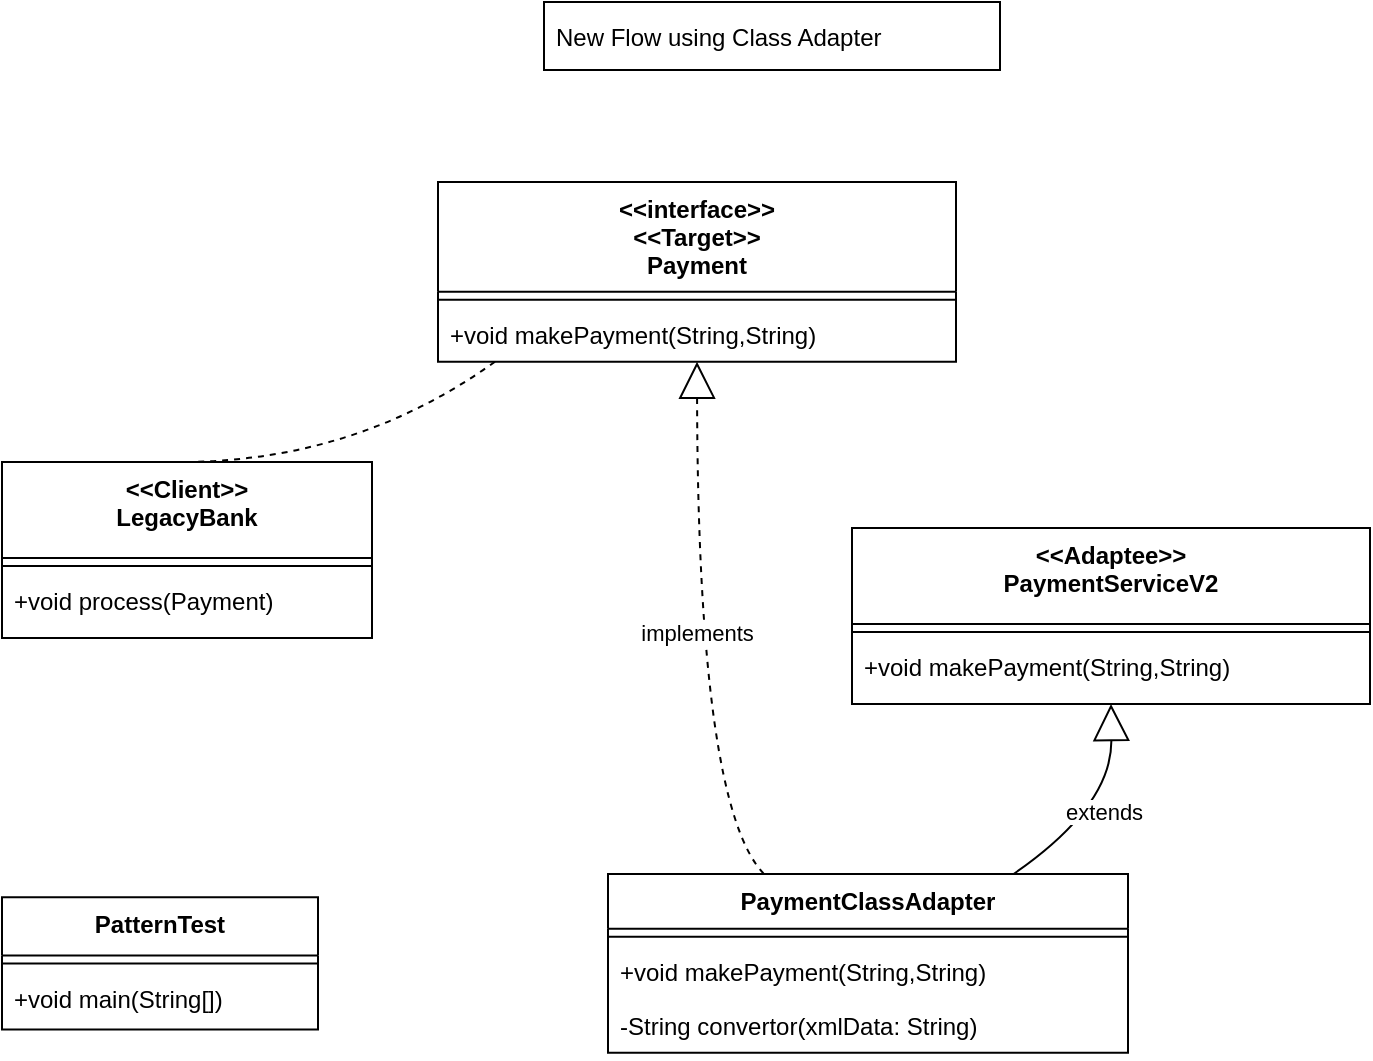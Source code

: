 <mxfile version="24.5.4" type="github">
  <diagram name="Page-1" id="Rd5By9P-VcEzpviyuIZV">
    <mxGraphModel dx="1434" dy="764" grid="1" gridSize="10" guides="1" tooltips="1" connect="1" arrows="1" fold="1" page="1" pageScale="1" pageWidth="850" pageHeight="1100" math="0" shadow="0">
      <root>
        <mxCell id="0" />
        <mxCell id="1" parent="0" />
        <mxCell id="M9LVffubpGLILP74SLpL-1" value="PatternTest" style="swimlane;fontStyle=1;align=center;verticalAlign=top;childLayout=stackLayout;horizontal=1;startSize=29.2;horizontalStack=0;resizeParent=1;resizeParentMax=0;resizeLast=0;collapsible=0;marginBottom=0;" parent="1" vertex="1">
          <mxGeometry x="60" y="497.61" width="158" height="66.2" as="geometry" />
        </mxCell>
        <mxCell id="M9LVffubpGLILP74SLpL-2" style="line;strokeWidth=1;fillColor=none;align=left;verticalAlign=middle;spacingTop=-1;spacingLeft=3;spacingRight=3;rotatable=0;labelPosition=right;points=[];portConstraint=eastwest;strokeColor=inherit;" parent="M9LVffubpGLILP74SLpL-1" vertex="1">
          <mxGeometry y="29.2" width="158" height="8" as="geometry" />
        </mxCell>
        <mxCell id="M9LVffubpGLILP74SLpL-3" value="+void main(String[])" style="text;strokeColor=none;fillColor=none;align=left;verticalAlign=top;spacingLeft=4;spacingRight=4;overflow=hidden;rotatable=0;points=[[0,0.5],[1,0.5]];portConstraint=eastwest;" parent="M9LVffubpGLILP74SLpL-1" vertex="1">
          <mxGeometry y="37.2" width="158" height="29" as="geometry" />
        </mxCell>
        <mxCell id="M9LVffubpGLILP74SLpL-4" value="&lt;&lt;Client&gt;&gt;&#xa;LegacyBank" style="swimlane;fontStyle=1;align=center;verticalAlign=top;childLayout=stackLayout;horizontal=1;startSize=48;horizontalStack=0;resizeParent=1;resizeParentMax=0;resizeLast=0;collapsible=0;marginBottom=0;" parent="1" vertex="1">
          <mxGeometry x="60" y="280" width="185" height="88" as="geometry" />
        </mxCell>
        <mxCell id="M9LVffubpGLILP74SLpL-5" style="line;strokeWidth=1;fillColor=none;align=left;verticalAlign=middle;spacingTop=-1;spacingLeft=3;spacingRight=3;rotatable=0;labelPosition=right;points=[];portConstraint=eastwest;strokeColor=inherit;" parent="M9LVffubpGLILP74SLpL-4" vertex="1">
          <mxGeometry y="48" width="185" height="8" as="geometry" />
        </mxCell>
        <mxCell id="M9LVffubpGLILP74SLpL-6" value="+void process(Payment)" style="text;strokeColor=none;fillColor=none;align=left;verticalAlign=top;spacingLeft=4;spacingRight=4;overflow=hidden;rotatable=0;points=[[0,0.5],[1,0.5]];portConstraint=eastwest;" parent="M9LVffubpGLILP74SLpL-4" vertex="1">
          <mxGeometry y="56" width="185" height="32" as="geometry" />
        </mxCell>
        <mxCell id="M9LVffubpGLILP74SLpL-7" value="&lt;&lt;interface&gt;&gt;&#xa;&lt;&lt;Target&gt;&gt;&#xa;Payment" style="swimlane;fontStyle=1;align=center;verticalAlign=top;childLayout=stackLayout;horizontal=1;startSize=54.857;horizontalStack=0;resizeParent=1;resizeParentMax=0;resizeLast=0;collapsible=0;marginBottom=0;" parent="1" vertex="1">
          <mxGeometry x="278" y="140" width="259" height="89.857" as="geometry" />
        </mxCell>
        <mxCell id="M9LVffubpGLILP74SLpL-8" style="line;strokeWidth=1;fillColor=none;align=left;verticalAlign=middle;spacingTop=-1;spacingLeft=3;spacingRight=3;rotatable=0;labelPosition=right;points=[];portConstraint=eastwest;strokeColor=inherit;" parent="M9LVffubpGLILP74SLpL-7" vertex="1">
          <mxGeometry y="54.857" width="259" height="8" as="geometry" />
        </mxCell>
        <mxCell id="M9LVffubpGLILP74SLpL-9" value="+void makePayment(String,String)" style="text;strokeColor=none;fillColor=none;align=left;verticalAlign=top;spacingLeft=4;spacingRight=4;overflow=hidden;rotatable=0;points=[[0,0.5],[1,0.5]];portConstraint=eastwest;" parent="M9LVffubpGLILP74SLpL-7" vertex="1">
          <mxGeometry y="62.857" width="259" height="27" as="geometry" />
        </mxCell>
        <mxCell id="M9LVffubpGLILP74SLpL-10" value="&lt;&lt;Adaptee&gt;&gt;&#xa;PaymentServiceV2" style="swimlane;fontStyle=1;align=center;verticalAlign=top;childLayout=stackLayout;horizontal=1;startSize=48;horizontalStack=0;resizeParent=1;resizeParentMax=0;resizeLast=0;collapsible=0;marginBottom=0;" parent="1" vertex="1">
          <mxGeometry x="485" y="313" width="259" height="88" as="geometry" />
        </mxCell>
        <mxCell id="M9LVffubpGLILP74SLpL-11" style="line;strokeWidth=1;fillColor=none;align=left;verticalAlign=middle;spacingTop=-1;spacingLeft=3;spacingRight=3;rotatable=0;labelPosition=right;points=[];portConstraint=eastwest;strokeColor=inherit;" parent="M9LVffubpGLILP74SLpL-10" vertex="1">
          <mxGeometry y="48" width="259" height="8" as="geometry" />
        </mxCell>
        <mxCell id="M9LVffubpGLILP74SLpL-12" value="+void makePayment(String,String)" style="text;strokeColor=none;fillColor=none;align=left;verticalAlign=top;spacingLeft=4;spacingRight=4;overflow=hidden;rotatable=0;points=[[0,0.5],[1,0.5]];portConstraint=eastwest;" parent="M9LVffubpGLILP74SLpL-10" vertex="1">
          <mxGeometry y="56" width="259" height="32" as="geometry" />
        </mxCell>
        <mxCell id="M9LVffubpGLILP74SLpL-13" value="PaymentClassAdapter" style="swimlane;fontStyle=1;align=center;verticalAlign=top;childLayout=stackLayout;horizontal=1;startSize=27.429;horizontalStack=0;resizeParent=1;resizeParentMax=0;resizeLast=0;collapsible=0;marginBottom=0;" parent="1" vertex="1">
          <mxGeometry x="363" y="486" width="260" height="89.429" as="geometry" />
        </mxCell>
        <mxCell id="M9LVffubpGLILP74SLpL-14" style="line;strokeWidth=1;fillColor=none;align=left;verticalAlign=middle;spacingTop=-1;spacingLeft=3;spacingRight=3;rotatable=0;labelPosition=right;points=[];portConstraint=eastwest;strokeColor=inherit;" parent="M9LVffubpGLILP74SLpL-13" vertex="1">
          <mxGeometry y="27.429" width="260" height="8" as="geometry" />
        </mxCell>
        <mxCell id="M9LVffubpGLILP74SLpL-15" value="+void makePayment(String,String)" style="text;strokeColor=none;fillColor=none;align=left;verticalAlign=top;spacingLeft=4;spacingRight=4;overflow=hidden;rotatable=0;points=[[0,0.5],[1,0.5]];portConstraint=eastwest;" parent="M9LVffubpGLILP74SLpL-13" vertex="1">
          <mxGeometry y="35.429" width="260" height="27" as="geometry" />
        </mxCell>
        <mxCell id="M9LVffubpGLILP74SLpL-16" value="-String convertor(xmlData: String)" style="text;strokeColor=none;fillColor=none;align=left;verticalAlign=top;spacingLeft=4;spacingRight=4;overflow=hidden;rotatable=0;points=[[0,0.5],[1,0.5]];portConstraint=eastwest;" parent="M9LVffubpGLILP74SLpL-13" vertex="1">
          <mxGeometry y="62.429" width="260" height="27" as="geometry" />
        </mxCell>
        <mxCell id="M9LVffubpGLILP74SLpL-17" value="New Flow using Class Adapter" style="align=left;spacingLeft=4;" parent="1" vertex="1">
          <mxGeometry x="331" y="50" width="228" height="34" as="geometry" />
        </mxCell>
        <mxCell id="M9LVffubpGLILP74SLpL-19" value="implements" style="curved=1;dashed=1;startArrow=block;startSize=16;startFill=0;endArrow=none;exitX=0.5;exitY=1;entryX=0.3;entryY=0;rounded=0;" parent="1" source="M9LVffubpGLILP74SLpL-7" target="M9LVffubpGLILP74SLpL-13" edge="1">
          <mxGeometry relative="1" as="geometry">
            <Array as="points">
              <mxPoint x="408" y="452" />
            </Array>
          </mxGeometry>
        </mxCell>
        <mxCell id="M9LVffubpGLILP74SLpL-20" value="extends" style="curved=1;startArrow=block;startSize=16;startFill=0;endArrow=none;exitX=0.5;exitY=1;entryX=0.78;entryY=0;rounded=0;" parent="1" source="M9LVffubpGLILP74SLpL-10" target="M9LVffubpGLILP74SLpL-13" edge="1">
          <mxGeometry relative="1" as="geometry">
            <Array as="points">
              <mxPoint x="615" y="452" />
            </Array>
          </mxGeometry>
        </mxCell>
        <mxCell id="M9LVffubpGLILP74SLpL-21" value="" style="curved=1;dashed=1;startArrow=none;endArrow=none;exitX=0.11;exitY=1;entryX=0.5;entryY=0;rounded=0;" parent="1" source="M9LVffubpGLILP74SLpL-7" target="M9LVffubpGLILP74SLpL-4" edge="1">
          <mxGeometry relative="1" as="geometry">
            <Array as="points">
              <mxPoint x="238" y="279" />
            </Array>
          </mxGeometry>
        </mxCell>
      </root>
    </mxGraphModel>
  </diagram>
</mxfile>

